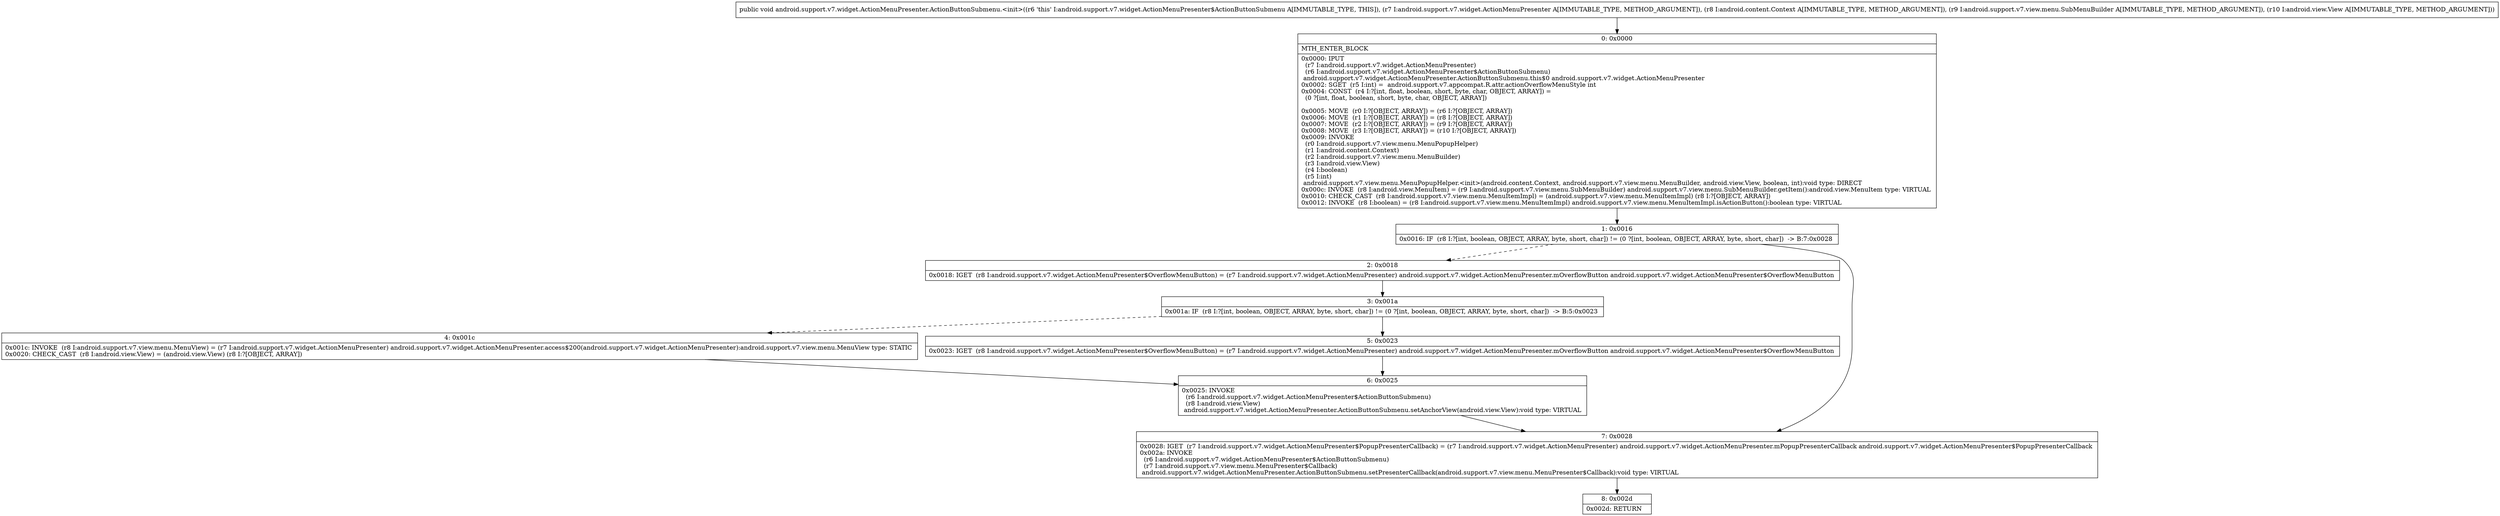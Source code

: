 digraph "CFG forandroid.support.v7.widget.ActionMenuPresenter.ActionButtonSubmenu.\<init\>(Landroid\/support\/v7\/widget\/ActionMenuPresenter;Landroid\/content\/Context;Landroid\/support\/v7\/view\/menu\/SubMenuBuilder;Landroid\/view\/View;)V" {
Node_0 [shape=record,label="{0\:\ 0x0000|MTH_ENTER_BLOCK\l|0x0000: IPUT  \l  (r7 I:android.support.v7.widget.ActionMenuPresenter)\l  (r6 I:android.support.v7.widget.ActionMenuPresenter$ActionButtonSubmenu)\l android.support.v7.widget.ActionMenuPresenter.ActionButtonSubmenu.this$0 android.support.v7.widget.ActionMenuPresenter \l0x0002: SGET  (r5 I:int) =  android.support.v7.appcompat.R.attr.actionOverflowMenuStyle int \l0x0004: CONST  (r4 I:?[int, float, boolean, short, byte, char, OBJECT, ARRAY]) = \l  (0 ?[int, float, boolean, short, byte, char, OBJECT, ARRAY])\l \l0x0005: MOVE  (r0 I:?[OBJECT, ARRAY]) = (r6 I:?[OBJECT, ARRAY]) \l0x0006: MOVE  (r1 I:?[OBJECT, ARRAY]) = (r8 I:?[OBJECT, ARRAY]) \l0x0007: MOVE  (r2 I:?[OBJECT, ARRAY]) = (r9 I:?[OBJECT, ARRAY]) \l0x0008: MOVE  (r3 I:?[OBJECT, ARRAY]) = (r10 I:?[OBJECT, ARRAY]) \l0x0009: INVOKE  \l  (r0 I:android.support.v7.view.menu.MenuPopupHelper)\l  (r1 I:android.content.Context)\l  (r2 I:android.support.v7.view.menu.MenuBuilder)\l  (r3 I:android.view.View)\l  (r4 I:boolean)\l  (r5 I:int)\l android.support.v7.view.menu.MenuPopupHelper.\<init\>(android.content.Context, android.support.v7.view.menu.MenuBuilder, android.view.View, boolean, int):void type: DIRECT \l0x000c: INVOKE  (r8 I:android.view.MenuItem) = (r9 I:android.support.v7.view.menu.SubMenuBuilder) android.support.v7.view.menu.SubMenuBuilder.getItem():android.view.MenuItem type: VIRTUAL \l0x0010: CHECK_CAST  (r8 I:android.support.v7.view.menu.MenuItemImpl) = (android.support.v7.view.menu.MenuItemImpl) (r8 I:?[OBJECT, ARRAY]) \l0x0012: INVOKE  (r8 I:boolean) = (r8 I:android.support.v7.view.menu.MenuItemImpl) android.support.v7.view.menu.MenuItemImpl.isActionButton():boolean type: VIRTUAL \l}"];
Node_1 [shape=record,label="{1\:\ 0x0016|0x0016: IF  (r8 I:?[int, boolean, OBJECT, ARRAY, byte, short, char]) != (0 ?[int, boolean, OBJECT, ARRAY, byte, short, char])  \-\> B:7:0x0028 \l}"];
Node_2 [shape=record,label="{2\:\ 0x0018|0x0018: IGET  (r8 I:android.support.v7.widget.ActionMenuPresenter$OverflowMenuButton) = (r7 I:android.support.v7.widget.ActionMenuPresenter) android.support.v7.widget.ActionMenuPresenter.mOverflowButton android.support.v7.widget.ActionMenuPresenter$OverflowMenuButton \l}"];
Node_3 [shape=record,label="{3\:\ 0x001a|0x001a: IF  (r8 I:?[int, boolean, OBJECT, ARRAY, byte, short, char]) != (0 ?[int, boolean, OBJECT, ARRAY, byte, short, char])  \-\> B:5:0x0023 \l}"];
Node_4 [shape=record,label="{4\:\ 0x001c|0x001c: INVOKE  (r8 I:android.support.v7.view.menu.MenuView) = (r7 I:android.support.v7.widget.ActionMenuPresenter) android.support.v7.widget.ActionMenuPresenter.access$200(android.support.v7.widget.ActionMenuPresenter):android.support.v7.view.menu.MenuView type: STATIC \l0x0020: CHECK_CAST  (r8 I:android.view.View) = (android.view.View) (r8 I:?[OBJECT, ARRAY]) \l}"];
Node_5 [shape=record,label="{5\:\ 0x0023|0x0023: IGET  (r8 I:android.support.v7.widget.ActionMenuPresenter$OverflowMenuButton) = (r7 I:android.support.v7.widget.ActionMenuPresenter) android.support.v7.widget.ActionMenuPresenter.mOverflowButton android.support.v7.widget.ActionMenuPresenter$OverflowMenuButton \l}"];
Node_6 [shape=record,label="{6\:\ 0x0025|0x0025: INVOKE  \l  (r6 I:android.support.v7.widget.ActionMenuPresenter$ActionButtonSubmenu)\l  (r8 I:android.view.View)\l android.support.v7.widget.ActionMenuPresenter.ActionButtonSubmenu.setAnchorView(android.view.View):void type: VIRTUAL \l}"];
Node_7 [shape=record,label="{7\:\ 0x0028|0x0028: IGET  (r7 I:android.support.v7.widget.ActionMenuPresenter$PopupPresenterCallback) = (r7 I:android.support.v7.widget.ActionMenuPresenter) android.support.v7.widget.ActionMenuPresenter.mPopupPresenterCallback android.support.v7.widget.ActionMenuPresenter$PopupPresenterCallback \l0x002a: INVOKE  \l  (r6 I:android.support.v7.widget.ActionMenuPresenter$ActionButtonSubmenu)\l  (r7 I:android.support.v7.view.menu.MenuPresenter$Callback)\l android.support.v7.widget.ActionMenuPresenter.ActionButtonSubmenu.setPresenterCallback(android.support.v7.view.menu.MenuPresenter$Callback):void type: VIRTUAL \l}"];
Node_8 [shape=record,label="{8\:\ 0x002d|0x002d: RETURN   \l}"];
MethodNode[shape=record,label="{public void android.support.v7.widget.ActionMenuPresenter.ActionButtonSubmenu.\<init\>((r6 'this' I:android.support.v7.widget.ActionMenuPresenter$ActionButtonSubmenu A[IMMUTABLE_TYPE, THIS]), (r7 I:android.support.v7.widget.ActionMenuPresenter A[IMMUTABLE_TYPE, METHOD_ARGUMENT]), (r8 I:android.content.Context A[IMMUTABLE_TYPE, METHOD_ARGUMENT]), (r9 I:android.support.v7.view.menu.SubMenuBuilder A[IMMUTABLE_TYPE, METHOD_ARGUMENT]), (r10 I:android.view.View A[IMMUTABLE_TYPE, METHOD_ARGUMENT])) }"];
MethodNode -> Node_0;
Node_0 -> Node_1;
Node_1 -> Node_2[style=dashed];
Node_1 -> Node_7;
Node_2 -> Node_3;
Node_3 -> Node_4[style=dashed];
Node_3 -> Node_5;
Node_4 -> Node_6;
Node_5 -> Node_6;
Node_6 -> Node_7;
Node_7 -> Node_8;
}

